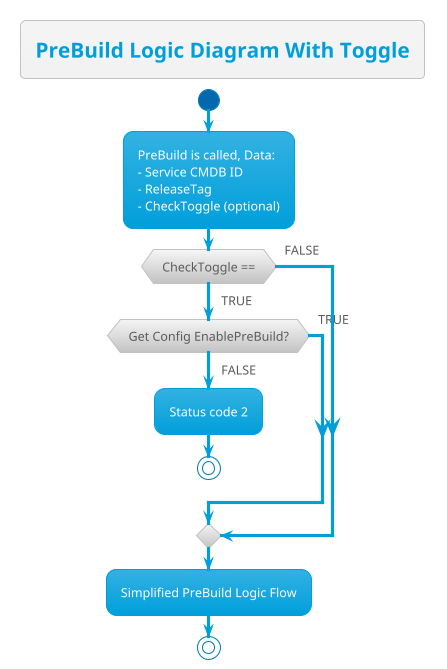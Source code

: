 @startuml
!theme bluegray
skinparam FooterFontColor black

title PreBuild Logic Diagram With Toggle

start

:PreBuild is called, Data:\n- Service CMDB ID\n- ReleaseTag\n- CheckToggle (optional);

if (CheckToggle ==) then (FALSE)
    
else (TRUE)
    if (Get Config EnablePreBuild?) then (FALSE)
        :Status code 2;
        stop
    else (TRUE)
    endif
endif

:Simplified PreBuild Logic Flow;

stop

@enduml
